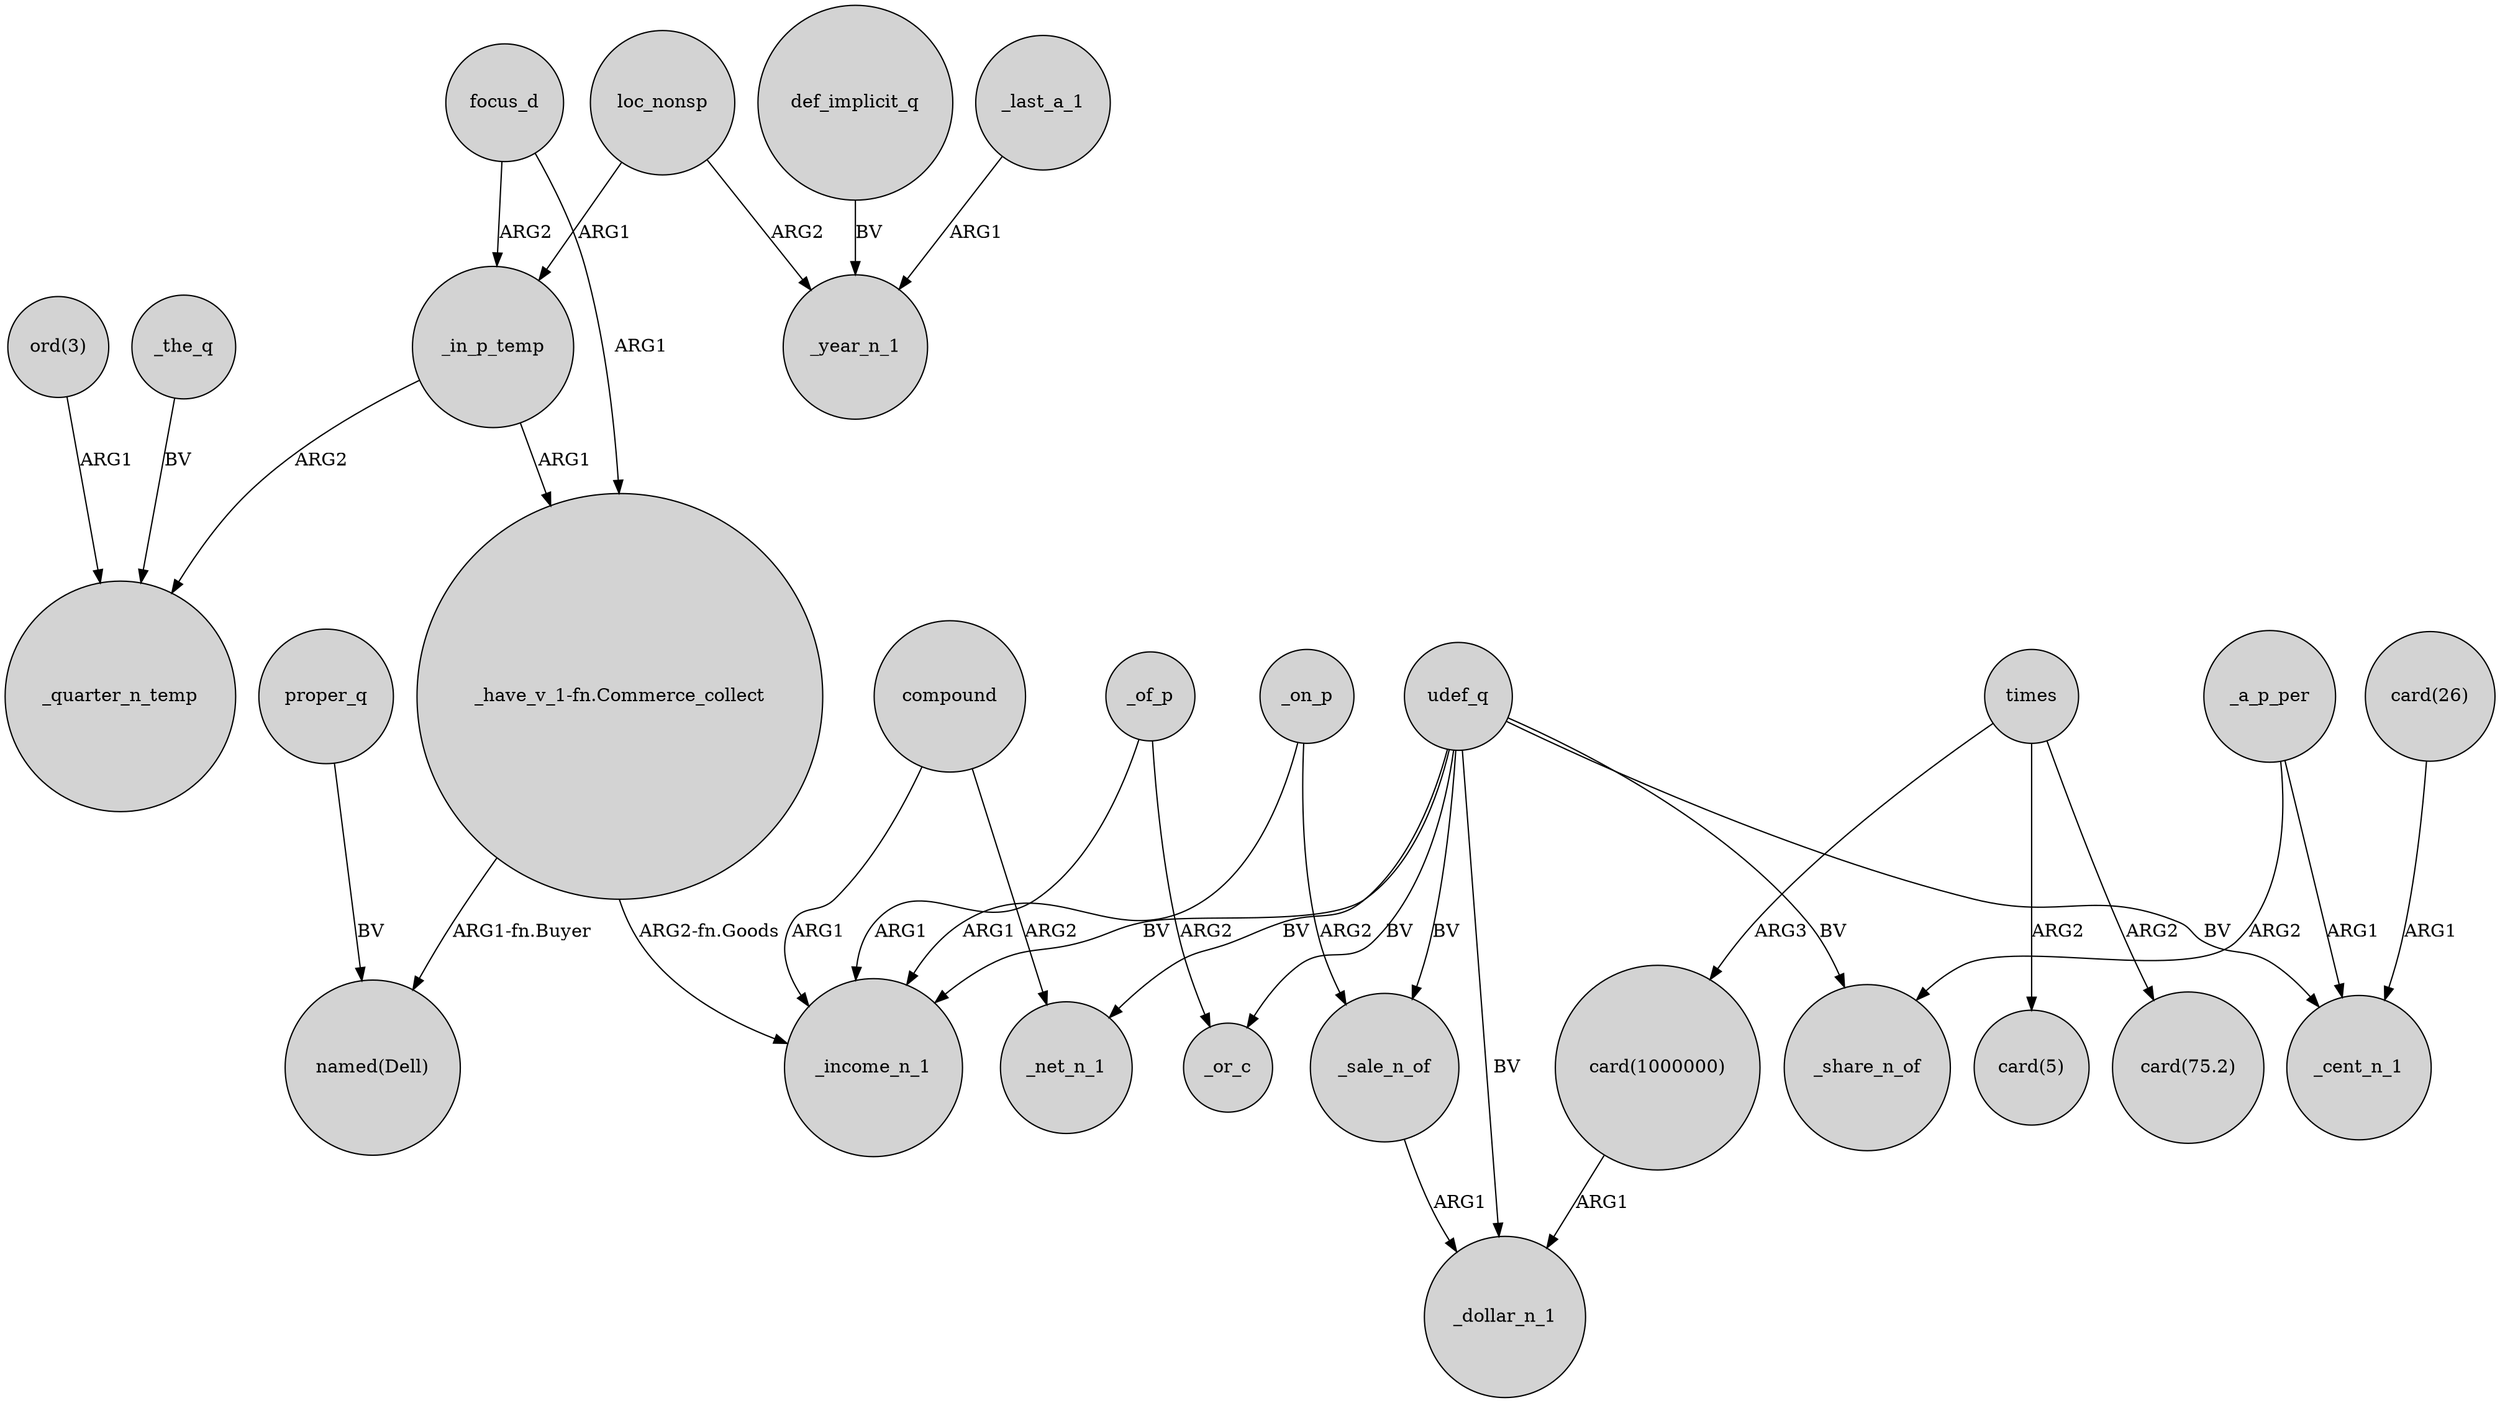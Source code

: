 digraph {
	node [shape=circle style=filled]
	_in_p_temp -> _quarter_n_temp [label=ARG2]
	compound -> _net_n_1 [label=ARG2]
	"ord(3)" -> _quarter_n_temp [label=ARG1]
	"_have_v_1-fn.Commerce_collect" -> "named(Dell)" [label="ARG1-fn.Buyer"]
	_on_p -> _sale_n_of [label=ARG2]
	_a_p_per -> _cent_n_1 [label=ARG1]
	_on_p -> _income_n_1 [label=ARG1]
	def_implicit_q -> _year_n_1 [label=BV]
	udef_q -> _income_n_1 [label=BV]
	_the_q -> _quarter_n_temp [label=BV]
	times -> "card(1000000)" [label=ARG3]
	_of_p -> _income_n_1 [label=ARG1]
	udef_q -> _sale_n_of [label=BV]
	loc_nonsp -> _in_p_temp [label=ARG1]
	"_have_v_1-fn.Commerce_collect" -> _income_n_1 [label="ARG2-fn.Goods"]
	"card(26)" -> _cent_n_1 [label=ARG1]
	udef_q -> _cent_n_1 [label=BV]
	loc_nonsp -> _year_n_1 [label=ARG2]
	_in_p_temp -> "_have_v_1-fn.Commerce_collect" [label=ARG1]
	udef_q -> _or_c [label=BV]
	times -> "card(5)" [label=ARG2]
	times -> "card(75.2)" [label=ARG2]
	compound -> _income_n_1 [label=ARG1]
	_a_p_per -> _share_n_of [label=ARG2]
	udef_q -> _share_n_of [label=BV]
	udef_q -> _net_n_1 [label=BV]
	_last_a_1 -> _year_n_1 [label=ARG1]
	udef_q -> _dollar_n_1 [label=BV]
	focus_d -> "_have_v_1-fn.Commerce_collect" [label=ARG1]
	"card(1000000)" -> _dollar_n_1 [label=ARG1]
	focus_d -> _in_p_temp [label=ARG2]
	_of_p -> _or_c [label=ARG2]
	_sale_n_of -> _dollar_n_1 [label=ARG1]
	proper_q -> "named(Dell)" [label=BV]
}
